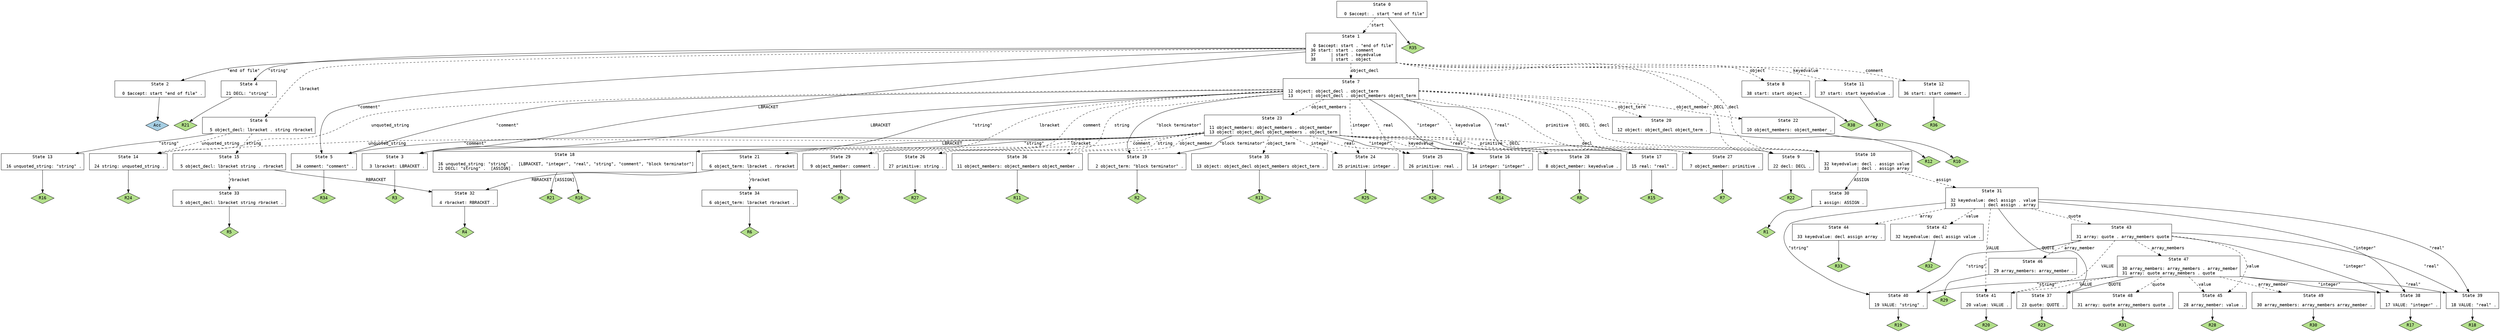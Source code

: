 // Generated by GNU Bison 3.0.4.
// Report bugs to <bug-bison@gnu.org>.
// Home page: <http://www.gnu.org/software/bison/>.

digraph "GetPot.bison"
{
  node [fontname = courier, shape = box, colorscheme = paired6]
  edge [fontname = courier]

  0 [label="State 0\n\l  0 $accept: . start \"end of file\"\l"]
  0 -> 1 [style=dashed label="start"]
  0 -> "0R35" [style=solid]
 "0R35" [label="R35", fillcolor=3, shape=diamond, style=filled]
  1 [label="State 1\n\l  0 $accept: start . \"end of file\"\l 36 start: start . comment\l 37      | start . keyedvalue\l 38      | start . object\l"]
  1 -> 2 [style=solid label="\"end of file\""]
  1 -> 3 [style=solid label="LBRACKET"]
  1 -> 4 [style=solid label="\"string\""]
  1 -> 5 [style=solid label="\"comment\""]
  1 -> 6 [style=dashed label="lbracket"]
  1 -> 7 [style=dashed label="object_decl"]
  1 -> 8 [style=dashed label="object"]
  1 -> 9 [style=dashed label="DECL"]
  1 -> 10 [style=dashed label="decl"]
  1 -> 11 [style=dashed label="keyedvalue"]
  1 -> 12 [style=dashed label="comment"]
  2 [label="State 2\n\l  0 $accept: start \"end of file\" .\l"]
  2 -> "2R0" [style=solid]
 "2R0" [label="Acc", fillcolor=1, shape=diamond, style=filled]
  3 [label="State 3\n\l  3 lbracket: LBRACKET .\l"]
  3 -> "3R3" [style=solid]
 "3R3" [label="R3", fillcolor=3, shape=diamond, style=filled]
  4 [label="State 4\n\l 21 DECL: \"string\" .\l"]
  4 -> "4R21" [style=solid]
 "4R21" [label="R21", fillcolor=3, shape=diamond, style=filled]
  5 [label="State 5\n\l 34 comment: \"comment\" .\l"]
  5 -> "5R34" [style=solid]
 "5R34" [label="R34", fillcolor=3, shape=diamond, style=filled]
  6 [label="State 6\n\l  5 object_decl: lbracket . string rbracket\l"]
  6 -> 13 [style=solid label="\"string\""]
  6 -> 14 [style=dashed label="unquoted_string"]
  6 -> 15 [style=dashed label="string"]
  7 [label="State 7\n\l 12 object: object_decl . object_term\l 13       | object_decl . object_members object_term\l"]
  7 -> 3 [style=solid label="LBRACKET"]
  7 -> 16 [style=solid label="\"integer\""]
  7 -> 17 [style=solid label="\"real\""]
  7 -> 18 [style=solid label="\"string\""]
  7 -> 5 [style=solid label="\"comment\""]
  7 -> 19 [style=solid label="\"block terminator\""]
  7 -> 20 [style=dashed label="object_term"]
  7 -> 21 [style=dashed label="lbracket"]
  7 -> 22 [style=dashed label="object_member"]
  7 -> 23 [style=dashed label="object_members"]
  7 -> 24 [style=dashed label="integer"]
  7 -> 25 [style=dashed label="real"]
  7 -> 14 [style=dashed label="unquoted_string"]
  7 -> 9 [style=dashed label="DECL"]
  7 -> 10 [style=dashed label="decl"]
  7 -> 26 [style=dashed label="string"]
  7 -> 27 [style=dashed label="primitive"]
  7 -> 28 [style=dashed label="keyedvalue"]
  7 -> 29 [style=dashed label="comment"]
  8 [label="State 8\n\l 38 start: start object .\l"]
  8 -> "8R38" [style=solid]
 "8R38" [label="R38", fillcolor=3, shape=diamond, style=filled]
  9 [label="State 9\n\l 22 decl: DECL .\l"]
  9 -> "9R22" [style=solid]
 "9R22" [label="R22", fillcolor=3, shape=diamond, style=filled]
  10 [label="State 10\n\l 32 keyedvalue: decl . assign value\l 33           | decl . assign array\l"]
  10 -> 30 [style=solid label="ASSIGN"]
  10 -> 31 [style=dashed label="assign"]
  11 [label="State 11\n\l 37 start: start keyedvalue .\l"]
  11 -> "11R37" [style=solid]
 "11R37" [label="R37", fillcolor=3, shape=diamond, style=filled]
  12 [label="State 12\n\l 36 start: start comment .\l"]
  12 -> "12R36" [style=solid]
 "12R36" [label="R36", fillcolor=3, shape=diamond, style=filled]
  13 [label="State 13\n\l 16 unquoted_string: \"string\" .\l"]
  13 -> "13R16" [style=solid]
 "13R16" [label="R16", fillcolor=3, shape=diamond, style=filled]
  14 [label="State 14\n\l 24 string: unquoted_string .\l"]
  14 -> "14R24" [style=solid]
 "14R24" [label="R24", fillcolor=3, shape=diamond, style=filled]
  15 [label="State 15\n\l  5 object_decl: lbracket string . rbracket\l"]
  15 -> 32 [style=solid label="RBRACKET"]
  15 -> 33 [style=dashed label="rbracket"]
  16 [label="State 16\n\l 14 integer: \"integer\" .\l"]
  16 -> "16R14" [style=solid]
 "16R14" [label="R14", fillcolor=3, shape=diamond, style=filled]
  17 [label="State 17\n\l 15 real: \"real\" .\l"]
  17 -> "17R15" [style=solid]
 "17R15" [label="R15", fillcolor=3, shape=diamond, style=filled]
  18 [label="State 18\n\l 16 unquoted_string: \"string\" .  [LBRACKET, \"integer\", \"real\", \"string\", \"comment\", \"block terminator\"]\l 21 DECL: \"string\" .  [ASSIGN]\l"]
  18 -> "18R16" [style=solid]
 "18R16" [label="R16", fillcolor=3, shape=diamond, style=filled]
  18 -> "18R21" [label="[ASSIGN]", style=solid]
 "18R21" [label="R21", fillcolor=3, shape=diamond, style=filled]
  19 [label="State 19\n\l  2 object_term: \"block terminator\" .\l"]
  19 -> "19R2" [style=solid]
 "19R2" [label="R2", fillcolor=3, shape=diamond, style=filled]
  20 [label="State 20\n\l 12 object: object_decl object_term .\l"]
  20 -> "20R12" [style=solid]
 "20R12" [label="R12", fillcolor=3, shape=diamond, style=filled]
  21 [label="State 21\n\l  6 object_term: lbracket . rbracket\l"]
  21 -> 32 [style=solid label="RBRACKET"]
  21 -> 34 [style=dashed label="rbracket"]
  22 [label="State 22\n\l 10 object_members: object_member .\l"]
  22 -> "22R10" [style=solid]
 "22R10" [label="R10", fillcolor=3, shape=diamond, style=filled]
  23 [label="State 23\n\l 11 object_members: object_members . object_member\l 13 object: object_decl object_members . object_term\l"]
  23 -> 3 [style=solid label="LBRACKET"]
  23 -> 16 [style=solid label="\"integer\""]
  23 -> 17 [style=solid label="\"real\""]
  23 -> 18 [style=solid label="\"string\""]
  23 -> 5 [style=solid label="\"comment\""]
  23 -> 19 [style=solid label="\"block terminator\""]
  23 -> 35 [style=dashed label="object_term"]
  23 -> 21 [style=dashed label="lbracket"]
  23 -> 36 [style=dashed label="object_member"]
  23 -> 24 [style=dashed label="integer"]
  23 -> 25 [style=dashed label="real"]
  23 -> 14 [style=dashed label="unquoted_string"]
  23 -> 9 [style=dashed label="DECL"]
  23 -> 10 [style=dashed label="decl"]
  23 -> 26 [style=dashed label="string"]
  23 -> 27 [style=dashed label="primitive"]
  23 -> 28 [style=dashed label="keyedvalue"]
  23 -> 29 [style=dashed label="comment"]
  24 [label="State 24\n\l 25 primitive: integer .\l"]
  24 -> "24R25" [style=solid]
 "24R25" [label="R25", fillcolor=3, shape=diamond, style=filled]
  25 [label="State 25\n\l 26 primitive: real .\l"]
  25 -> "25R26" [style=solid]
 "25R26" [label="R26", fillcolor=3, shape=diamond, style=filled]
  26 [label="State 26\n\l 27 primitive: string .\l"]
  26 -> "26R27" [style=solid]
 "26R27" [label="R27", fillcolor=3, shape=diamond, style=filled]
  27 [label="State 27\n\l  7 object_member: primitive .\l"]
  27 -> "27R7" [style=solid]
 "27R7" [label="R7", fillcolor=3, shape=diamond, style=filled]
  28 [label="State 28\n\l  8 object_member: keyedvalue .\l"]
  28 -> "28R8" [style=solid]
 "28R8" [label="R8", fillcolor=3, shape=diamond, style=filled]
  29 [label="State 29\n\l  9 object_member: comment .\l"]
  29 -> "29R9" [style=solid]
 "29R9" [label="R9", fillcolor=3, shape=diamond, style=filled]
  30 [label="State 30\n\l  1 assign: ASSIGN .\l"]
  30 -> "30R1" [style=solid]
 "30R1" [label="R1", fillcolor=3, shape=diamond, style=filled]
  31 [label="State 31\n\l 32 keyedvalue: decl assign . value\l 33           | decl assign . array\l"]
  31 -> 37 [style=solid label="QUOTE"]
  31 -> 38 [style=solid label="\"integer\""]
  31 -> 39 [style=solid label="\"real\""]
  31 -> 40 [style=solid label="\"string\""]
  31 -> 41 [style=dashed label="VALUE"]
  31 -> 42 [style=dashed label="value"]
  31 -> 43 [style=dashed label="quote"]
  31 -> 44 [style=dashed label="array"]
  32 [label="State 32\n\l  4 rbracket: RBRACKET .\l"]
  32 -> "32R4" [style=solid]
 "32R4" [label="R4", fillcolor=3, shape=diamond, style=filled]
  33 [label="State 33\n\l  5 object_decl: lbracket string rbracket .\l"]
  33 -> "33R5" [style=solid]
 "33R5" [label="R5", fillcolor=3, shape=diamond, style=filled]
  34 [label="State 34\n\l  6 object_term: lbracket rbracket .\l"]
  34 -> "34R6" [style=solid]
 "34R6" [label="R6", fillcolor=3, shape=diamond, style=filled]
  35 [label="State 35\n\l 13 object: object_decl object_members object_term .\l"]
  35 -> "35R13" [style=solid]
 "35R13" [label="R13", fillcolor=3, shape=diamond, style=filled]
  36 [label="State 36\n\l 11 object_members: object_members object_member .\l"]
  36 -> "36R11" [style=solid]
 "36R11" [label="R11", fillcolor=3, shape=diamond, style=filled]
  37 [label="State 37\n\l 23 quote: QUOTE .\l"]
  37 -> "37R23" [style=solid]
 "37R23" [label="R23", fillcolor=3, shape=diamond, style=filled]
  38 [label="State 38\n\l 17 VALUE: \"integer\" .\l"]
  38 -> "38R17" [style=solid]
 "38R17" [label="R17", fillcolor=3, shape=diamond, style=filled]
  39 [label="State 39\n\l 18 VALUE: \"real\" .\l"]
  39 -> "39R18" [style=solid]
 "39R18" [label="R18", fillcolor=3, shape=diamond, style=filled]
  40 [label="State 40\n\l 19 VALUE: \"string\" .\l"]
  40 -> "40R19" [style=solid]
 "40R19" [label="R19", fillcolor=3, shape=diamond, style=filled]
  41 [label="State 41\n\l 20 value: VALUE .\l"]
  41 -> "41R20" [style=solid]
 "41R20" [label="R20", fillcolor=3, shape=diamond, style=filled]
  42 [label="State 42\n\l 32 keyedvalue: decl assign value .\l"]
  42 -> "42R32" [style=solid]
 "42R32" [label="R32", fillcolor=3, shape=diamond, style=filled]
  43 [label="State 43\n\l 31 array: quote . array_members quote\l"]
  43 -> 38 [style=solid label="\"integer\""]
  43 -> 39 [style=solid label="\"real\""]
  43 -> 40 [style=solid label="\"string\""]
  43 -> 41 [style=dashed label="VALUE"]
  43 -> 45 [style=dashed label="value"]
  43 -> 46 [style=dashed label="array_member"]
  43 -> 47 [style=dashed label="array_members"]
  44 [label="State 44\n\l 33 keyedvalue: decl assign array .\l"]
  44 -> "44R33" [style=solid]
 "44R33" [label="R33", fillcolor=3, shape=diamond, style=filled]
  45 [label="State 45\n\l 28 array_member: value .\l"]
  45 -> "45R28" [style=solid]
 "45R28" [label="R28", fillcolor=3, shape=diamond, style=filled]
  46 [label="State 46\n\l 29 array_members: array_member .\l"]
  46 -> "46R29" [style=solid]
 "46R29" [label="R29", fillcolor=3, shape=diamond, style=filled]
  47 [label="State 47\n\l 30 array_members: array_members . array_member\l 31 array: quote array_members . quote\l"]
  47 -> 37 [style=solid label="QUOTE"]
  47 -> 38 [style=solid label="\"integer\""]
  47 -> 39 [style=solid label="\"real\""]
  47 -> 40 [style=solid label="\"string\""]
  47 -> 41 [style=dashed label="VALUE"]
  47 -> 45 [style=dashed label="value"]
  47 -> 48 [style=dashed label="quote"]
  47 -> 49 [style=dashed label="array_member"]
  48 [label="State 48\n\l 31 array: quote array_members quote .\l"]
  48 -> "48R31" [style=solid]
 "48R31" [label="R31", fillcolor=3, shape=diamond, style=filled]
  49 [label="State 49\n\l 30 array_members: array_members array_member .\l"]
  49 -> "49R30" [style=solid]
 "49R30" [label="R30", fillcolor=3, shape=diamond, style=filled]
}
